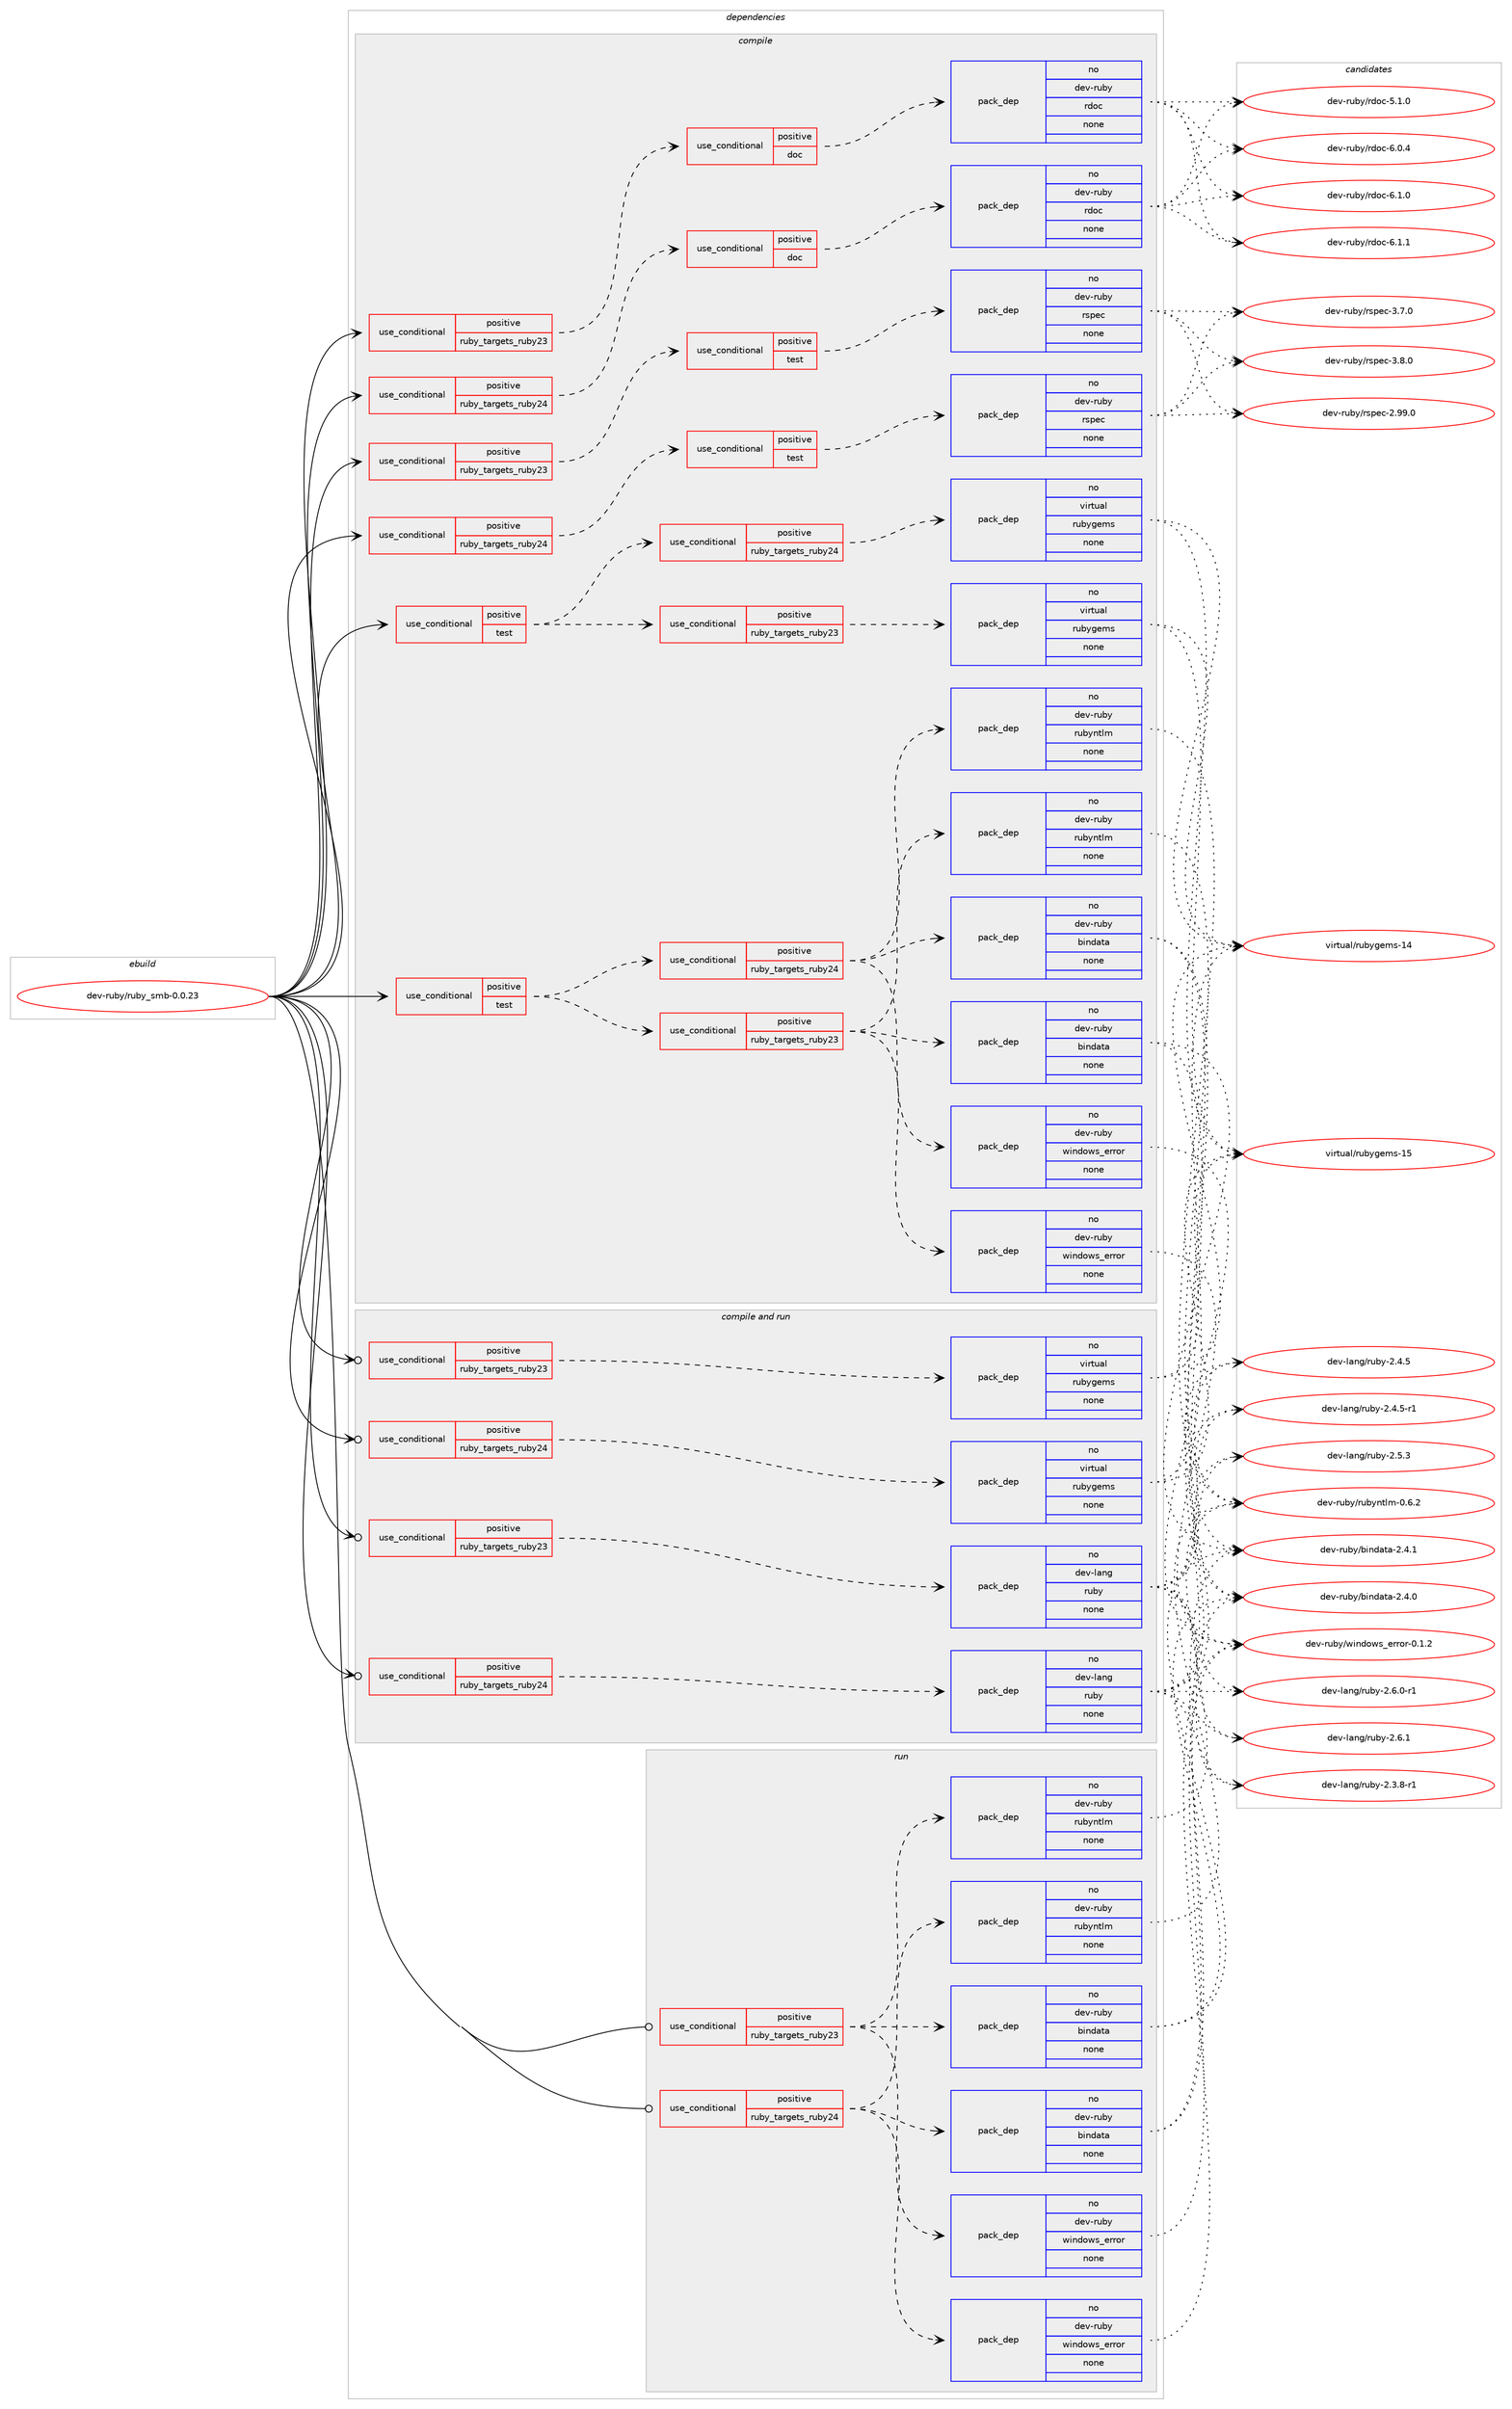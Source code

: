 digraph prolog {

# *************
# Graph options
# *************

newrank=true;
concentrate=true;
compound=true;
graph [rankdir=LR,fontname=Helvetica,fontsize=10,ranksep=1.5];#, ranksep=2.5, nodesep=0.2];
edge  [arrowhead=vee];
node  [fontname=Helvetica,fontsize=10];

# **********
# The ebuild
# **********

subgraph cluster_leftcol {
color=gray;
rank=same;
label=<<i>ebuild</i>>;
id [label="dev-ruby/ruby_smb-0.0.23", color=red, width=4, href="../dev-ruby/ruby_smb-0.0.23.svg"];
}

# ****************
# The dependencies
# ****************

subgraph cluster_midcol {
color=gray;
label=<<i>dependencies</i>>;
subgraph cluster_compile {
fillcolor="#eeeeee";
style=filled;
label=<<i>compile</i>>;
subgraph cond416643 {
dependency1526291 [label=<<TABLE BORDER="0" CELLBORDER="1" CELLSPACING="0" CELLPADDING="4"><TR><TD ROWSPAN="3" CELLPADDING="10">use_conditional</TD></TR><TR><TD>positive</TD></TR><TR><TD>ruby_targets_ruby23</TD></TR></TABLE>>, shape=none, color=red];
subgraph cond416644 {
dependency1526292 [label=<<TABLE BORDER="0" CELLBORDER="1" CELLSPACING="0" CELLPADDING="4"><TR><TD ROWSPAN="3" CELLPADDING="10">use_conditional</TD></TR><TR><TD>positive</TD></TR><TR><TD>doc</TD></TR></TABLE>>, shape=none, color=red];
subgraph pack1086142 {
dependency1526293 [label=<<TABLE BORDER="0" CELLBORDER="1" CELLSPACING="0" CELLPADDING="4" WIDTH="220"><TR><TD ROWSPAN="6" CELLPADDING="30">pack_dep</TD></TR><TR><TD WIDTH="110">no</TD></TR><TR><TD>dev-ruby</TD></TR><TR><TD>rdoc</TD></TR><TR><TD>none</TD></TR><TR><TD></TD></TR></TABLE>>, shape=none, color=blue];
}
dependency1526292:e -> dependency1526293:w [weight=20,style="dashed",arrowhead="vee"];
}
dependency1526291:e -> dependency1526292:w [weight=20,style="dashed",arrowhead="vee"];
}
id:e -> dependency1526291:w [weight=20,style="solid",arrowhead="vee"];
subgraph cond416645 {
dependency1526294 [label=<<TABLE BORDER="0" CELLBORDER="1" CELLSPACING="0" CELLPADDING="4"><TR><TD ROWSPAN="3" CELLPADDING="10">use_conditional</TD></TR><TR><TD>positive</TD></TR><TR><TD>ruby_targets_ruby23</TD></TR></TABLE>>, shape=none, color=red];
subgraph cond416646 {
dependency1526295 [label=<<TABLE BORDER="0" CELLBORDER="1" CELLSPACING="0" CELLPADDING="4"><TR><TD ROWSPAN="3" CELLPADDING="10">use_conditional</TD></TR><TR><TD>positive</TD></TR><TR><TD>test</TD></TR></TABLE>>, shape=none, color=red];
subgraph pack1086143 {
dependency1526296 [label=<<TABLE BORDER="0" CELLBORDER="1" CELLSPACING="0" CELLPADDING="4" WIDTH="220"><TR><TD ROWSPAN="6" CELLPADDING="30">pack_dep</TD></TR><TR><TD WIDTH="110">no</TD></TR><TR><TD>dev-ruby</TD></TR><TR><TD>rspec</TD></TR><TR><TD>none</TD></TR><TR><TD></TD></TR></TABLE>>, shape=none, color=blue];
}
dependency1526295:e -> dependency1526296:w [weight=20,style="dashed",arrowhead="vee"];
}
dependency1526294:e -> dependency1526295:w [weight=20,style="dashed",arrowhead="vee"];
}
id:e -> dependency1526294:w [weight=20,style="solid",arrowhead="vee"];
subgraph cond416647 {
dependency1526297 [label=<<TABLE BORDER="0" CELLBORDER="1" CELLSPACING="0" CELLPADDING="4"><TR><TD ROWSPAN="3" CELLPADDING="10">use_conditional</TD></TR><TR><TD>positive</TD></TR><TR><TD>ruby_targets_ruby24</TD></TR></TABLE>>, shape=none, color=red];
subgraph cond416648 {
dependency1526298 [label=<<TABLE BORDER="0" CELLBORDER="1" CELLSPACING="0" CELLPADDING="4"><TR><TD ROWSPAN="3" CELLPADDING="10">use_conditional</TD></TR><TR><TD>positive</TD></TR><TR><TD>doc</TD></TR></TABLE>>, shape=none, color=red];
subgraph pack1086144 {
dependency1526299 [label=<<TABLE BORDER="0" CELLBORDER="1" CELLSPACING="0" CELLPADDING="4" WIDTH="220"><TR><TD ROWSPAN="6" CELLPADDING="30">pack_dep</TD></TR><TR><TD WIDTH="110">no</TD></TR><TR><TD>dev-ruby</TD></TR><TR><TD>rdoc</TD></TR><TR><TD>none</TD></TR><TR><TD></TD></TR></TABLE>>, shape=none, color=blue];
}
dependency1526298:e -> dependency1526299:w [weight=20,style="dashed",arrowhead="vee"];
}
dependency1526297:e -> dependency1526298:w [weight=20,style="dashed",arrowhead="vee"];
}
id:e -> dependency1526297:w [weight=20,style="solid",arrowhead="vee"];
subgraph cond416649 {
dependency1526300 [label=<<TABLE BORDER="0" CELLBORDER="1" CELLSPACING="0" CELLPADDING="4"><TR><TD ROWSPAN="3" CELLPADDING="10">use_conditional</TD></TR><TR><TD>positive</TD></TR><TR><TD>ruby_targets_ruby24</TD></TR></TABLE>>, shape=none, color=red];
subgraph cond416650 {
dependency1526301 [label=<<TABLE BORDER="0" CELLBORDER="1" CELLSPACING="0" CELLPADDING="4"><TR><TD ROWSPAN="3" CELLPADDING="10">use_conditional</TD></TR><TR><TD>positive</TD></TR><TR><TD>test</TD></TR></TABLE>>, shape=none, color=red];
subgraph pack1086145 {
dependency1526302 [label=<<TABLE BORDER="0" CELLBORDER="1" CELLSPACING="0" CELLPADDING="4" WIDTH="220"><TR><TD ROWSPAN="6" CELLPADDING="30">pack_dep</TD></TR><TR><TD WIDTH="110">no</TD></TR><TR><TD>dev-ruby</TD></TR><TR><TD>rspec</TD></TR><TR><TD>none</TD></TR><TR><TD></TD></TR></TABLE>>, shape=none, color=blue];
}
dependency1526301:e -> dependency1526302:w [weight=20,style="dashed",arrowhead="vee"];
}
dependency1526300:e -> dependency1526301:w [weight=20,style="dashed",arrowhead="vee"];
}
id:e -> dependency1526300:w [weight=20,style="solid",arrowhead="vee"];
subgraph cond416651 {
dependency1526303 [label=<<TABLE BORDER="0" CELLBORDER="1" CELLSPACING="0" CELLPADDING="4"><TR><TD ROWSPAN="3" CELLPADDING="10">use_conditional</TD></TR><TR><TD>positive</TD></TR><TR><TD>test</TD></TR></TABLE>>, shape=none, color=red];
subgraph cond416652 {
dependency1526304 [label=<<TABLE BORDER="0" CELLBORDER="1" CELLSPACING="0" CELLPADDING="4"><TR><TD ROWSPAN="3" CELLPADDING="10">use_conditional</TD></TR><TR><TD>positive</TD></TR><TR><TD>ruby_targets_ruby23</TD></TR></TABLE>>, shape=none, color=red];
subgraph pack1086146 {
dependency1526305 [label=<<TABLE BORDER="0" CELLBORDER="1" CELLSPACING="0" CELLPADDING="4" WIDTH="220"><TR><TD ROWSPAN="6" CELLPADDING="30">pack_dep</TD></TR><TR><TD WIDTH="110">no</TD></TR><TR><TD>dev-ruby</TD></TR><TR><TD>bindata</TD></TR><TR><TD>none</TD></TR><TR><TD></TD></TR></TABLE>>, shape=none, color=blue];
}
dependency1526304:e -> dependency1526305:w [weight=20,style="dashed",arrowhead="vee"];
subgraph pack1086147 {
dependency1526306 [label=<<TABLE BORDER="0" CELLBORDER="1" CELLSPACING="0" CELLPADDING="4" WIDTH="220"><TR><TD ROWSPAN="6" CELLPADDING="30">pack_dep</TD></TR><TR><TD WIDTH="110">no</TD></TR><TR><TD>dev-ruby</TD></TR><TR><TD>rubyntlm</TD></TR><TR><TD>none</TD></TR><TR><TD></TD></TR></TABLE>>, shape=none, color=blue];
}
dependency1526304:e -> dependency1526306:w [weight=20,style="dashed",arrowhead="vee"];
subgraph pack1086148 {
dependency1526307 [label=<<TABLE BORDER="0" CELLBORDER="1" CELLSPACING="0" CELLPADDING="4" WIDTH="220"><TR><TD ROWSPAN="6" CELLPADDING="30">pack_dep</TD></TR><TR><TD WIDTH="110">no</TD></TR><TR><TD>dev-ruby</TD></TR><TR><TD>windows_error</TD></TR><TR><TD>none</TD></TR><TR><TD></TD></TR></TABLE>>, shape=none, color=blue];
}
dependency1526304:e -> dependency1526307:w [weight=20,style="dashed",arrowhead="vee"];
}
dependency1526303:e -> dependency1526304:w [weight=20,style="dashed",arrowhead="vee"];
subgraph cond416653 {
dependency1526308 [label=<<TABLE BORDER="0" CELLBORDER="1" CELLSPACING="0" CELLPADDING="4"><TR><TD ROWSPAN="3" CELLPADDING="10">use_conditional</TD></TR><TR><TD>positive</TD></TR><TR><TD>ruby_targets_ruby24</TD></TR></TABLE>>, shape=none, color=red];
subgraph pack1086149 {
dependency1526309 [label=<<TABLE BORDER="0" CELLBORDER="1" CELLSPACING="0" CELLPADDING="4" WIDTH="220"><TR><TD ROWSPAN="6" CELLPADDING="30">pack_dep</TD></TR><TR><TD WIDTH="110">no</TD></TR><TR><TD>dev-ruby</TD></TR><TR><TD>bindata</TD></TR><TR><TD>none</TD></TR><TR><TD></TD></TR></TABLE>>, shape=none, color=blue];
}
dependency1526308:e -> dependency1526309:w [weight=20,style="dashed",arrowhead="vee"];
subgraph pack1086150 {
dependency1526310 [label=<<TABLE BORDER="0" CELLBORDER="1" CELLSPACING="0" CELLPADDING="4" WIDTH="220"><TR><TD ROWSPAN="6" CELLPADDING="30">pack_dep</TD></TR><TR><TD WIDTH="110">no</TD></TR><TR><TD>dev-ruby</TD></TR><TR><TD>rubyntlm</TD></TR><TR><TD>none</TD></TR><TR><TD></TD></TR></TABLE>>, shape=none, color=blue];
}
dependency1526308:e -> dependency1526310:w [weight=20,style="dashed",arrowhead="vee"];
subgraph pack1086151 {
dependency1526311 [label=<<TABLE BORDER="0" CELLBORDER="1" CELLSPACING="0" CELLPADDING="4" WIDTH="220"><TR><TD ROWSPAN="6" CELLPADDING="30">pack_dep</TD></TR><TR><TD WIDTH="110">no</TD></TR><TR><TD>dev-ruby</TD></TR><TR><TD>windows_error</TD></TR><TR><TD>none</TD></TR><TR><TD></TD></TR></TABLE>>, shape=none, color=blue];
}
dependency1526308:e -> dependency1526311:w [weight=20,style="dashed",arrowhead="vee"];
}
dependency1526303:e -> dependency1526308:w [weight=20,style="dashed",arrowhead="vee"];
}
id:e -> dependency1526303:w [weight=20,style="solid",arrowhead="vee"];
subgraph cond416654 {
dependency1526312 [label=<<TABLE BORDER="0" CELLBORDER="1" CELLSPACING="0" CELLPADDING="4"><TR><TD ROWSPAN="3" CELLPADDING="10">use_conditional</TD></TR><TR><TD>positive</TD></TR><TR><TD>test</TD></TR></TABLE>>, shape=none, color=red];
subgraph cond416655 {
dependency1526313 [label=<<TABLE BORDER="0" CELLBORDER="1" CELLSPACING="0" CELLPADDING="4"><TR><TD ROWSPAN="3" CELLPADDING="10">use_conditional</TD></TR><TR><TD>positive</TD></TR><TR><TD>ruby_targets_ruby23</TD></TR></TABLE>>, shape=none, color=red];
subgraph pack1086152 {
dependency1526314 [label=<<TABLE BORDER="0" CELLBORDER="1" CELLSPACING="0" CELLPADDING="4" WIDTH="220"><TR><TD ROWSPAN="6" CELLPADDING="30">pack_dep</TD></TR><TR><TD WIDTH="110">no</TD></TR><TR><TD>virtual</TD></TR><TR><TD>rubygems</TD></TR><TR><TD>none</TD></TR><TR><TD></TD></TR></TABLE>>, shape=none, color=blue];
}
dependency1526313:e -> dependency1526314:w [weight=20,style="dashed",arrowhead="vee"];
}
dependency1526312:e -> dependency1526313:w [weight=20,style="dashed",arrowhead="vee"];
subgraph cond416656 {
dependency1526315 [label=<<TABLE BORDER="0" CELLBORDER="1" CELLSPACING="0" CELLPADDING="4"><TR><TD ROWSPAN="3" CELLPADDING="10">use_conditional</TD></TR><TR><TD>positive</TD></TR><TR><TD>ruby_targets_ruby24</TD></TR></TABLE>>, shape=none, color=red];
subgraph pack1086153 {
dependency1526316 [label=<<TABLE BORDER="0" CELLBORDER="1" CELLSPACING="0" CELLPADDING="4" WIDTH="220"><TR><TD ROWSPAN="6" CELLPADDING="30">pack_dep</TD></TR><TR><TD WIDTH="110">no</TD></TR><TR><TD>virtual</TD></TR><TR><TD>rubygems</TD></TR><TR><TD>none</TD></TR><TR><TD></TD></TR></TABLE>>, shape=none, color=blue];
}
dependency1526315:e -> dependency1526316:w [weight=20,style="dashed",arrowhead="vee"];
}
dependency1526312:e -> dependency1526315:w [weight=20,style="dashed",arrowhead="vee"];
}
id:e -> dependency1526312:w [weight=20,style="solid",arrowhead="vee"];
}
subgraph cluster_compileandrun {
fillcolor="#eeeeee";
style=filled;
label=<<i>compile and run</i>>;
subgraph cond416657 {
dependency1526317 [label=<<TABLE BORDER="0" CELLBORDER="1" CELLSPACING="0" CELLPADDING="4"><TR><TD ROWSPAN="3" CELLPADDING="10">use_conditional</TD></TR><TR><TD>positive</TD></TR><TR><TD>ruby_targets_ruby23</TD></TR></TABLE>>, shape=none, color=red];
subgraph pack1086154 {
dependency1526318 [label=<<TABLE BORDER="0" CELLBORDER="1" CELLSPACING="0" CELLPADDING="4" WIDTH="220"><TR><TD ROWSPAN="6" CELLPADDING="30">pack_dep</TD></TR><TR><TD WIDTH="110">no</TD></TR><TR><TD>dev-lang</TD></TR><TR><TD>ruby</TD></TR><TR><TD>none</TD></TR><TR><TD></TD></TR></TABLE>>, shape=none, color=blue];
}
dependency1526317:e -> dependency1526318:w [weight=20,style="dashed",arrowhead="vee"];
}
id:e -> dependency1526317:w [weight=20,style="solid",arrowhead="odotvee"];
subgraph cond416658 {
dependency1526319 [label=<<TABLE BORDER="0" CELLBORDER="1" CELLSPACING="0" CELLPADDING="4"><TR><TD ROWSPAN="3" CELLPADDING="10">use_conditional</TD></TR><TR><TD>positive</TD></TR><TR><TD>ruby_targets_ruby23</TD></TR></TABLE>>, shape=none, color=red];
subgraph pack1086155 {
dependency1526320 [label=<<TABLE BORDER="0" CELLBORDER="1" CELLSPACING="0" CELLPADDING="4" WIDTH="220"><TR><TD ROWSPAN="6" CELLPADDING="30">pack_dep</TD></TR><TR><TD WIDTH="110">no</TD></TR><TR><TD>virtual</TD></TR><TR><TD>rubygems</TD></TR><TR><TD>none</TD></TR><TR><TD></TD></TR></TABLE>>, shape=none, color=blue];
}
dependency1526319:e -> dependency1526320:w [weight=20,style="dashed",arrowhead="vee"];
}
id:e -> dependency1526319:w [weight=20,style="solid",arrowhead="odotvee"];
subgraph cond416659 {
dependency1526321 [label=<<TABLE BORDER="0" CELLBORDER="1" CELLSPACING="0" CELLPADDING="4"><TR><TD ROWSPAN="3" CELLPADDING="10">use_conditional</TD></TR><TR><TD>positive</TD></TR><TR><TD>ruby_targets_ruby24</TD></TR></TABLE>>, shape=none, color=red];
subgraph pack1086156 {
dependency1526322 [label=<<TABLE BORDER="0" CELLBORDER="1" CELLSPACING="0" CELLPADDING="4" WIDTH="220"><TR><TD ROWSPAN="6" CELLPADDING="30">pack_dep</TD></TR><TR><TD WIDTH="110">no</TD></TR><TR><TD>dev-lang</TD></TR><TR><TD>ruby</TD></TR><TR><TD>none</TD></TR><TR><TD></TD></TR></TABLE>>, shape=none, color=blue];
}
dependency1526321:e -> dependency1526322:w [weight=20,style="dashed",arrowhead="vee"];
}
id:e -> dependency1526321:w [weight=20,style="solid",arrowhead="odotvee"];
subgraph cond416660 {
dependency1526323 [label=<<TABLE BORDER="0" CELLBORDER="1" CELLSPACING="0" CELLPADDING="4"><TR><TD ROWSPAN="3" CELLPADDING="10">use_conditional</TD></TR><TR><TD>positive</TD></TR><TR><TD>ruby_targets_ruby24</TD></TR></TABLE>>, shape=none, color=red];
subgraph pack1086157 {
dependency1526324 [label=<<TABLE BORDER="0" CELLBORDER="1" CELLSPACING="0" CELLPADDING="4" WIDTH="220"><TR><TD ROWSPAN="6" CELLPADDING="30">pack_dep</TD></TR><TR><TD WIDTH="110">no</TD></TR><TR><TD>virtual</TD></TR><TR><TD>rubygems</TD></TR><TR><TD>none</TD></TR><TR><TD></TD></TR></TABLE>>, shape=none, color=blue];
}
dependency1526323:e -> dependency1526324:w [weight=20,style="dashed",arrowhead="vee"];
}
id:e -> dependency1526323:w [weight=20,style="solid",arrowhead="odotvee"];
}
subgraph cluster_run {
fillcolor="#eeeeee";
style=filled;
label=<<i>run</i>>;
subgraph cond416661 {
dependency1526325 [label=<<TABLE BORDER="0" CELLBORDER="1" CELLSPACING="0" CELLPADDING="4"><TR><TD ROWSPAN="3" CELLPADDING="10">use_conditional</TD></TR><TR><TD>positive</TD></TR><TR><TD>ruby_targets_ruby23</TD></TR></TABLE>>, shape=none, color=red];
subgraph pack1086158 {
dependency1526326 [label=<<TABLE BORDER="0" CELLBORDER="1" CELLSPACING="0" CELLPADDING="4" WIDTH="220"><TR><TD ROWSPAN="6" CELLPADDING="30">pack_dep</TD></TR><TR><TD WIDTH="110">no</TD></TR><TR><TD>dev-ruby</TD></TR><TR><TD>bindata</TD></TR><TR><TD>none</TD></TR><TR><TD></TD></TR></TABLE>>, shape=none, color=blue];
}
dependency1526325:e -> dependency1526326:w [weight=20,style="dashed",arrowhead="vee"];
subgraph pack1086159 {
dependency1526327 [label=<<TABLE BORDER="0" CELLBORDER="1" CELLSPACING="0" CELLPADDING="4" WIDTH="220"><TR><TD ROWSPAN="6" CELLPADDING="30">pack_dep</TD></TR><TR><TD WIDTH="110">no</TD></TR><TR><TD>dev-ruby</TD></TR><TR><TD>rubyntlm</TD></TR><TR><TD>none</TD></TR><TR><TD></TD></TR></TABLE>>, shape=none, color=blue];
}
dependency1526325:e -> dependency1526327:w [weight=20,style="dashed",arrowhead="vee"];
subgraph pack1086160 {
dependency1526328 [label=<<TABLE BORDER="0" CELLBORDER="1" CELLSPACING="0" CELLPADDING="4" WIDTH="220"><TR><TD ROWSPAN="6" CELLPADDING="30">pack_dep</TD></TR><TR><TD WIDTH="110">no</TD></TR><TR><TD>dev-ruby</TD></TR><TR><TD>windows_error</TD></TR><TR><TD>none</TD></TR><TR><TD></TD></TR></TABLE>>, shape=none, color=blue];
}
dependency1526325:e -> dependency1526328:w [weight=20,style="dashed",arrowhead="vee"];
}
id:e -> dependency1526325:w [weight=20,style="solid",arrowhead="odot"];
subgraph cond416662 {
dependency1526329 [label=<<TABLE BORDER="0" CELLBORDER="1" CELLSPACING="0" CELLPADDING="4"><TR><TD ROWSPAN="3" CELLPADDING="10">use_conditional</TD></TR><TR><TD>positive</TD></TR><TR><TD>ruby_targets_ruby24</TD></TR></TABLE>>, shape=none, color=red];
subgraph pack1086161 {
dependency1526330 [label=<<TABLE BORDER="0" CELLBORDER="1" CELLSPACING="0" CELLPADDING="4" WIDTH="220"><TR><TD ROWSPAN="6" CELLPADDING="30">pack_dep</TD></TR><TR><TD WIDTH="110">no</TD></TR><TR><TD>dev-ruby</TD></TR><TR><TD>bindata</TD></TR><TR><TD>none</TD></TR><TR><TD></TD></TR></TABLE>>, shape=none, color=blue];
}
dependency1526329:e -> dependency1526330:w [weight=20,style="dashed",arrowhead="vee"];
subgraph pack1086162 {
dependency1526331 [label=<<TABLE BORDER="0" CELLBORDER="1" CELLSPACING="0" CELLPADDING="4" WIDTH="220"><TR><TD ROWSPAN="6" CELLPADDING="30">pack_dep</TD></TR><TR><TD WIDTH="110">no</TD></TR><TR><TD>dev-ruby</TD></TR><TR><TD>rubyntlm</TD></TR><TR><TD>none</TD></TR><TR><TD></TD></TR></TABLE>>, shape=none, color=blue];
}
dependency1526329:e -> dependency1526331:w [weight=20,style="dashed",arrowhead="vee"];
subgraph pack1086163 {
dependency1526332 [label=<<TABLE BORDER="0" CELLBORDER="1" CELLSPACING="0" CELLPADDING="4" WIDTH="220"><TR><TD ROWSPAN="6" CELLPADDING="30">pack_dep</TD></TR><TR><TD WIDTH="110">no</TD></TR><TR><TD>dev-ruby</TD></TR><TR><TD>windows_error</TD></TR><TR><TD>none</TD></TR><TR><TD></TD></TR></TABLE>>, shape=none, color=blue];
}
dependency1526329:e -> dependency1526332:w [weight=20,style="dashed",arrowhead="vee"];
}
id:e -> dependency1526329:w [weight=20,style="solid",arrowhead="odot"];
}
}

# **************
# The candidates
# **************

subgraph cluster_choices {
rank=same;
color=gray;
label=<<i>candidates</i>>;

subgraph choice1086142 {
color=black;
nodesep=1;
choice10010111845114117981214711410011199455346494648 [label="dev-ruby/rdoc-5.1.0", color=red, width=4,href="../dev-ruby/rdoc-5.1.0.svg"];
choice10010111845114117981214711410011199455446484652 [label="dev-ruby/rdoc-6.0.4", color=red, width=4,href="../dev-ruby/rdoc-6.0.4.svg"];
choice10010111845114117981214711410011199455446494648 [label="dev-ruby/rdoc-6.1.0", color=red, width=4,href="../dev-ruby/rdoc-6.1.0.svg"];
choice10010111845114117981214711410011199455446494649 [label="dev-ruby/rdoc-6.1.1", color=red, width=4,href="../dev-ruby/rdoc-6.1.1.svg"];
dependency1526293:e -> choice10010111845114117981214711410011199455346494648:w [style=dotted,weight="100"];
dependency1526293:e -> choice10010111845114117981214711410011199455446484652:w [style=dotted,weight="100"];
dependency1526293:e -> choice10010111845114117981214711410011199455446494648:w [style=dotted,weight="100"];
dependency1526293:e -> choice10010111845114117981214711410011199455446494649:w [style=dotted,weight="100"];
}
subgraph choice1086143 {
color=black;
nodesep=1;
choice1001011184511411798121471141151121019945504657574648 [label="dev-ruby/rspec-2.99.0", color=red, width=4,href="../dev-ruby/rspec-2.99.0.svg"];
choice10010111845114117981214711411511210199455146554648 [label="dev-ruby/rspec-3.7.0", color=red, width=4,href="../dev-ruby/rspec-3.7.0.svg"];
choice10010111845114117981214711411511210199455146564648 [label="dev-ruby/rspec-3.8.0", color=red, width=4,href="../dev-ruby/rspec-3.8.0.svg"];
dependency1526296:e -> choice1001011184511411798121471141151121019945504657574648:w [style=dotted,weight="100"];
dependency1526296:e -> choice10010111845114117981214711411511210199455146554648:w [style=dotted,weight="100"];
dependency1526296:e -> choice10010111845114117981214711411511210199455146564648:w [style=dotted,weight="100"];
}
subgraph choice1086144 {
color=black;
nodesep=1;
choice10010111845114117981214711410011199455346494648 [label="dev-ruby/rdoc-5.1.0", color=red, width=4,href="../dev-ruby/rdoc-5.1.0.svg"];
choice10010111845114117981214711410011199455446484652 [label="dev-ruby/rdoc-6.0.4", color=red, width=4,href="../dev-ruby/rdoc-6.0.4.svg"];
choice10010111845114117981214711410011199455446494648 [label="dev-ruby/rdoc-6.1.0", color=red, width=4,href="../dev-ruby/rdoc-6.1.0.svg"];
choice10010111845114117981214711410011199455446494649 [label="dev-ruby/rdoc-6.1.1", color=red, width=4,href="../dev-ruby/rdoc-6.1.1.svg"];
dependency1526299:e -> choice10010111845114117981214711410011199455346494648:w [style=dotted,weight="100"];
dependency1526299:e -> choice10010111845114117981214711410011199455446484652:w [style=dotted,weight="100"];
dependency1526299:e -> choice10010111845114117981214711410011199455446494648:w [style=dotted,weight="100"];
dependency1526299:e -> choice10010111845114117981214711410011199455446494649:w [style=dotted,weight="100"];
}
subgraph choice1086145 {
color=black;
nodesep=1;
choice1001011184511411798121471141151121019945504657574648 [label="dev-ruby/rspec-2.99.0", color=red, width=4,href="../dev-ruby/rspec-2.99.0.svg"];
choice10010111845114117981214711411511210199455146554648 [label="dev-ruby/rspec-3.7.0", color=red, width=4,href="../dev-ruby/rspec-3.7.0.svg"];
choice10010111845114117981214711411511210199455146564648 [label="dev-ruby/rspec-3.8.0", color=red, width=4,href="../dev-ruby/rspec-3.8.0.svg"];
dependency1526302:e -> choice1001011184511411798121471141151121019945504657574648:w [style=dotted,weight="100"];
dependency1526302:e -> choice10010111845114117981214711411511210199455146554648:w [style=dotted,weight="100"];
dependency1526302:e -> choice10010111845114117981214711411511210199455146564648:w [style=dotted,weight="100"];
}
subgraph choice1086146 {
color=black;
nodesep=1;
choice100101118451141179812147981051101009711697455046524648 [label="dev-ruby/bindata-2.4.0", color=red, width=4,href="../dev-ruby/bindata-2.4.0.svg"];
choice100101118451141179812147981051101009711697455046524649 [label="dev-ruby/bindata-2.4.1", color=red, width=4,href="../dev-ruby/bindata-2.4.1.svg"];
dependency1526305:e -> choice100101118451141179812147981051101009711697455046524648:w [style=dotted,weight="100"];
dependency1526305:e -> choice100101118451141179812147981051101009711697455046524649:w [style=dotted,weight="100"];
}
subgraph choice1086147 {
color=black;
nodesep=1;
choice10010111845114117981214711411798121110116108109454846544650 [label="dev-ruby/rubyntlm-0.6.2", color=red, width=4,href="../dev-ruby/rubyntlm-0.6.2.svg"];
dependency1526306:e -> choice10010111845114117981214711411798121110116108109454846544650:w [style=dotted,weight="100"];
}
subgraph choice1086148 {
color=black;
nodesep=1;
choice10010111845114117981214711910511010011111911595101114114111114454846494650 [label="dev-ruby/windows_error-0.1.2", color=red, width=4,href="../dev-ruby/windows_error-0.1.2.svg"];
dependency1526307:e -> choice10010111845114117981214711910511010011111911595101114114111114454846494650:w [style=dotted,weight="100"];
}
subgraph choice1086149 {
color=black;
nodesep=1;
choice100101118451141179812147981051101009711697455046524648 [label="dev-ruby/bindata-2.4.0", color=red, width=4,href="../dev-ruby/bindata-2.4.0.svg"];
choice100101118451141179812147981051101009711697455046524649 [label="dev-ruby/bindata-2.4.1", color=red, width=4,href="../dev-ruby/bindata-2.4.1.svg"];
dependency1526309:e -> choice100101118451141179812147981051101009711697455046524648:w [style=dotted,weight="100"];
dependency1526309:e -> choice100101118451141179812147981051101009711697455046524649:w [style=dotted,weight="100"];
}
subgraph choice1086150 {
color=black;
nodesep=1;
choice10010111845114117981214711411798121110116108109454846544650 [label="dev-ruby/rubyntlm-0.6.2", color=red, width=4,href="../dev-ruby/rubyntlm-0.6.2.svg"];
dependency1526310:e -> choice10010111845114117981214711411798121110116108109454846544650:w [style=dotted,weight="100"];
}
subgraph choice1086151 {
color=black;
nodesep=1;
choice10010111845114117981214711910511010011111911595101114114111114454846494650 [label="dev-ruby/windows_error-0.1.2", color=red, width=4,href="../dev-ruby/windows_error-0.1.2.svg"];
dependency1526311:e -> choice10010111845114117981214711910511010011111911595101114114111114454846494650:w [style=dotted,weight="100"];
}
subgraph choice1086152 {
color=black;
nodesep=1;
choice118105114116117971084711411798121103101109115454952 [label="virtual/rubygems-14", color=red, width=4,href="../virtual/rubygems-14.svg"];
choice118105114116117971084711411798121103101109115454953 [label="virtual/rubygems-15", color=red, width=4,href="../virtual/rubygems-15.svg"];
dependency1526314:e -> choice118105114116117971084711411798121103101109115454952:w [style=dotted,weight="100"];
dependency1526314:e -> choice118105114116117971084711411798121103101109115454953:w [style=dotted,weight="100"];
}
subgraph choice1086153 {
color=black;
nodesep=1;
choice118105114116117971084711411798121103101109115454952 [label="virtual/rubygems-14", color=red, width=4,href="../virtual/rubygems-14.svg"];
choice118105114116117971084711411798121103101109115454953 [label="virtual/rubygems-15", color=red, width=4,href="../virtual/rubygems-15.svg"];
dependency1526316:e -> choice118105114116117971084711411798121103101109115454952:w [style=dotted,weight="100"];
dependency1526316:e -> choice118105114116117971084711411798121103101109115454953:w [style=dotted,weight="100"];
}
subgraph choice1086154 {
color=black;
nodesep=1;
choice100101118451089711010347114117981214550465146564511449 [label="dev-lang/ruby-2.3.8-r1", color=red, width=4,href="../dev-lang/ruby-2.3.8-r1.svg"];
choice10010111845108971101034711411798121455046524653 [label="dev-lang/ruby-2.4.5", color=red, width=4,href="../dev-lang/ruby-2.4.5.svg"];
choice100101118451089711010347114117981214550465246534511449 [label="dev-lang/ruby-2.4.5-r1", color=red, width=4,href="../dev-lang/ruby-2.4.5-r1.svg"];
choice10010111845108971101034711411798121455046534651 [label="dev-lang/ruby-2.5.3", color=red, width=4,href="../dev-lang/ruby-2.5.3.svg"];
choice100101118451089711010347114117981214550465446484511449 [label="dev-lang/ruby-2.6.0-r1", color=red, width=4,href="../dev-lang/ruby-2.6.0-r1.svg"];
choice10010111845108971101034711411798121455046544649 [label="dev-lang/ruby-2.6.1", color=red, width=4,href="../dev-lang/ruby-2.6.1.svg"];
dependency1526318:e -> choice100101118451089711010347114117981214550465146564511449:w [style=dotted,weight="100"];
dependency1526318:e -> choice10010111845108971101034711411798121455046524653:w [style=dotted,weight="100"];
dependency1526318:e -> choice100101118451089711010347114117981214550465246534511449:w [style=dotted,weight="100"];
dependency1526318:e -> choice10010111845108971101034711411798121455046534651:w [style=dotted,weight="100"];
dependency1526318:e -> choice100101118451089711010347114117981214550465446484511449:w [style=dotted,weight="100"];
dependency1526318:e -> choice10010111845108971101034711411798121455046544649:w [style=dotted,weight="100"];
}
subgraph choice1086155 {
color=black;
nodesep=1;
choice118105114116117971084711411798121103101109115454952 [label="virtual/rubygems-14", color=red, width=4,href="../virtual/rubygems-14.svg"];
choice118105114116117971084711411798121103101109115454953 [label="virtual/rubygems-15", color=red, width=4,href="../virtual/rubygems-15.svg"];
dependency1526320:e -> choice118105114116117971084711411798121103101109115454952:w [style=dotted,weight="100"];
dependency1526320:e -> choice118105114116117971084711411798121103101109115454953:w [style=dotted,weight="100"];
}
subgraph choice1086156 {
color=black;
nodesep=1;
choice100101118451089711010347114117981214550465146564511449 [label="dev-lang/ruby-2.3.8-r1", color=red, width=4,href="../dev-lang/ruby-2.3.8-r1.svg"];
choice10010111845108971101034711411798121455046524653 [label="dev-lang/ruby-2.4.5", color=red, width=4,href="../dev-lang/ruby-2.4.5.svg"];
choice100101118451089711010347114117981214550465246534511449 [label="dev-lang/ruby-2.4.5-r1", color=red, width=4,href="../dev-lang/ruby-2.4.5-r1.svg"];
choice10010111845108971101034711411798121455046534651 [label="dev-lang/ruby-2.5.3", color=red, width=4,href="../dev-lang/ruby-2.5.3.svg"];
choice100101118451089711010347114117981214550465446484511449 [label="dev-lang/ruby-2.6.0-r1", color=red, width=4,href="../dev-lang/ruby-2.6.0-r1.svg"];
choice10010111845108971101034711411798121455046544649 [label="dev-lang/ruby-2.6.1", color=red, width=4,href="../dev-lang/ruby-2.6.1.svg"];
dependency1526322:e -> choice100101118451089711010347114117981214550465146564511449:w [style=dotted,weight="100"];
dependency1526322:e -> choice10010111845108971101034711411798121455046524653:w [style=dotted,weight="100"];
dependency1526322:e -> choice100101118451089711010347114117981214550465246534511449:w [style=dotted,weight="100"];
dependency1526322:e -> choice10010111845108971101034711411798121455046534651:w [style=dotted,weight="100"];
dependency1526322:e -> choice100101118451089711010347114117981214550465446484511449:w [style=dotted,weight="100"];
dependency1526322:e -> choice10010111845108971101034711411798121455046544649:w [style=dotted,weight="100"];
}
subgraph choice1086157 {
color=black;
nodesep=1;
choice118105114116117971084711411798121103101109115454952 [label="virtual/rubygems-14", color=red, width=4,href="../virtual/rubygems-14.svg"];
choice118105114116117971084711411798121103101109115454953 [label="virtual/rubygems-15", color=red, width=4,href="../virtual/rubygems-15.svg"];
dependency1526324:e -> choice118105114116117971084711411798121103101109115454952:w [style=dotted,weight="100"];
dependency1526324:e -> choice118105114116117971084711411798121103101109115454953:w [style=dotted,weight="100"];
}
subgraph choice1086158 {
color=black;
nodesep=1;
choice100101118451141179812147981051101009711697455046524648 [label="dev-ruby/bindata-2.4.0", color=red, width=4,href="../dev-ruby/bindata-2.4.0.svg"];
choice100101118451141179812147981051101009711697455046524649 [label="dev-ruby/bindata-2.4.1", color=red, width=4,href="../dev-ruby/bindata-2.4.1.svg"];
dependency1526326:e -> choice100101118451141179812147981051101009711697455046524648:w [style=dotted,weight="100"];
dependency1526326:e -> choice100101118451141179812147981051101009711697455046524649:w [style=dotted,weight="100"];
}
subgraph choice1086159 {
color=black;
nodesep=1;
choice10010111845114117981214711411798121110116108109454846544650 [label="dev-ruby/rubyntlm-0.6.2", color=red, width=4,href="../dev-ruby/rubyntlm-0.6.2.svg"];
dependency1526327:e -> choice10010111845114117981214711411798121110116108109454846544650:w [style=dotted,weight="100"];
}
subgraph choice1086160 {
color=black;
nodesep=1;
choice10010111845114117981214711910511010011111911595101114114111114454846494650 [label="dev-ruby/windows_error-0.1.2", color=red, width=4,href="../dev-ruby/windows_error-0.1.2.svg"];
dependency1526328:e -> choice10010111845114117981214711910511010011111911595101114114111114454846494650:w [style=dotted,weight="100"];
}
subgraph choice1086161 {
color=black;
nodesep=1;
choice100101118451141179812147981051101009711697455046524648 [label="dev-ruby/bindata-2.4.0", color=red, width=4,href="../dev-ruby/bindata-2.4.0.svg"];
choice100101118451141179812147981051101009711697455046524649 [label="dev-ruby/bindata-2.4.1", color=red, width=4,href="../dev-ruby/bindata-2.4.1.svg"];
dependency1526330:e -> choice100101118451141179812147981051101009711697455046524648:w [style=dotted,weight="100"];
dependency1526330:e -> choice100101118451141179812147981051101009711697455046524649:w [style=dotted,weight="100"];
}
subgraph choice1086162 {
color=black;
nodesep=1;
choice10010111845114117981214711411798121110116108109454846544650 [label="dev-ruby/rubyntlm-0.6.2", color=red, width=4,href="../dev-ruby/rubyntlm-0.6.2.svg"];
dependency1526331:e -> choice10010111845114117981214711411798121110116108109454846544650:w [style=dotted,weight="100"];
}
subgraph choice1086163 {
color=black;
nodesep=1;
choice10010111845114117981214711910511010011111911595101114114111114454846494650 [label="dev-ruby/windows_error-0.1.2", color=red, width=4,href="../dev-ruby/windows_error-0.1.2.svg"];
dependency1526332:e -> choice10010111845114117981214711910511010011111911595101114114111114454846494650:w [style=dotted,weight="100"];
}
}

}
